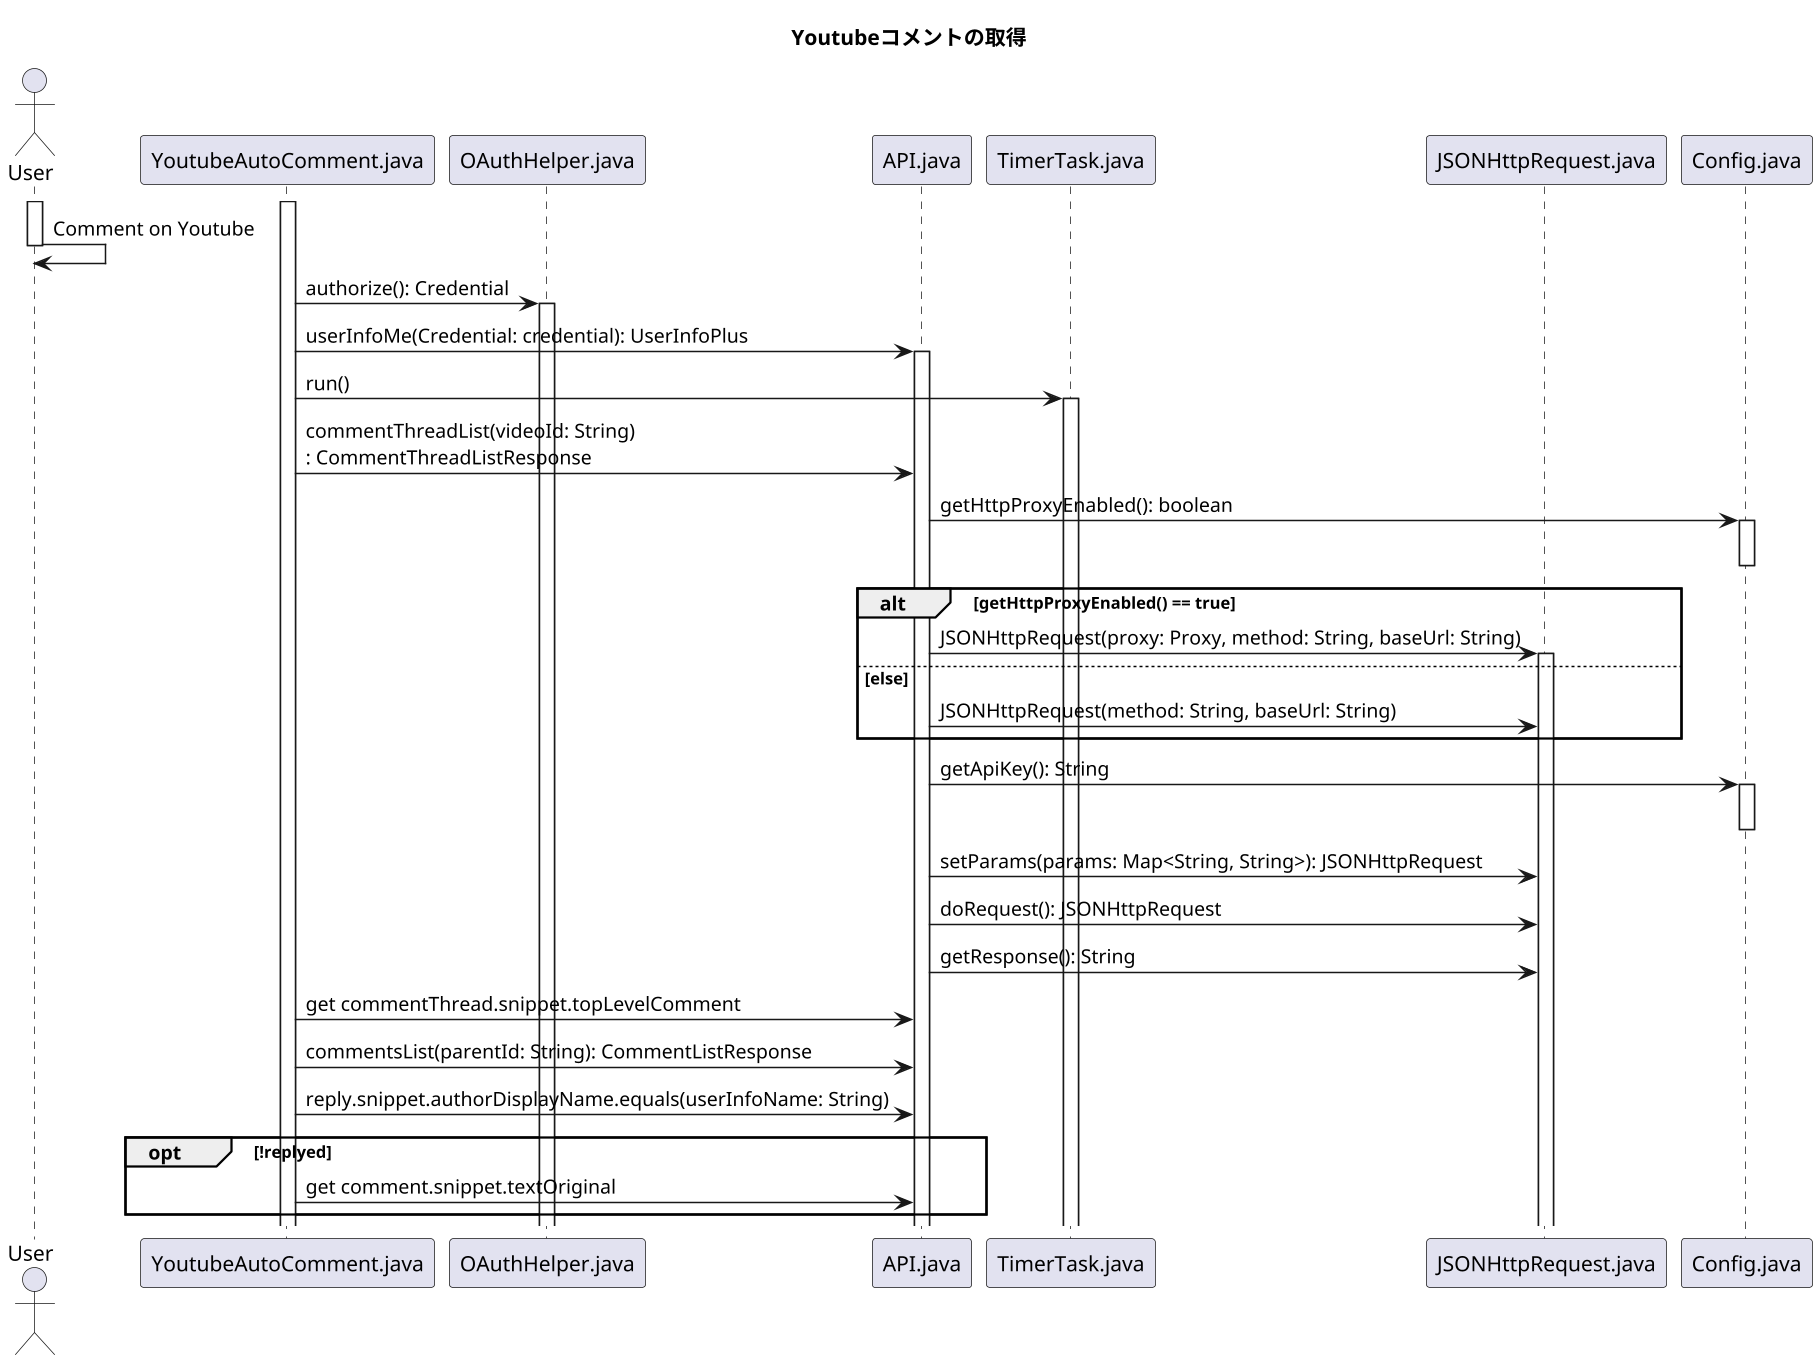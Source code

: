 ' @file      YoutubeAutoComment_SequenceDiagram_GetComment.pu
' @brief     高度情報演習2B プロジェクト計画書のシーケンス図の出力用ファイル（コメント取得パート）
' @note      java -jar plantuml.jar -graphvizdot C:\Graphviz\bin\dot.exe -charset UTF-8 .\*.pu
' @auther    AL18036 Kataoka Nagi
' @date      2020-12-17 15:34:02
' $Version   1.0
' $Revision  1.2
' @par       変更点：1min -> 2min
' @see       https://qiita.com/opengl-8080/items/98c510b8ca060bdd2ea3

''''''''''''''''''''''''''''''''''''''''''''''''''''''''''''''''''''''''''''''''

@startuml out/SequenceDiagram_GetComment.png
scale 1.5
skinparam DefaultFontName メイリオ
' 可視性の変更
skinparam classAttributeIconSize 0

''''''''''''''''''''''''''''''''''''''''''''''''''

title
**Youtubeコメントの取得**
end title

''''''''''''''''''''''''''''''''''''''''''''''''''''''''''''''''''''''''''''''''

actor User
participant YoutubeAutoComment.java
participant OAuthHelper.java
participant API.java
' participant Timer.java
participant TimerTask.java
participant JSONHttpRequest.java
participant Config.java
' 冗長？
' participant HashMap.java
' participant ObjectMapper.java

' participant EmoationAnalyser.java
' participant ReplyGenerator.java

''''''''''''''''''''''''''''''''''''''''''''''''''''''''''''''''''''''''''''''''
activate YoutubeAutoComment.java

activate User
User -> User: Comment on Youtube
deactivate User

''''''''''''''''''''''''''''''''''''''''''''''''''

YoutubeAutoComment.java -> OAuthHelper.java: authorize(): Credential
activate OAuthHelper.java

''''''''''''''''''''''''''''''''''''''''''''''''''

YoutubeAutoComment.java -> API.java: userInfoMe(Credential: credential): UserInfoPlus
activate API.java

''''''''''''''''''''''''''''''''''''''''''''''''''

YoutubeAutoComment.java -> TimerTask.java: run()
' activate Timer.java
activate TimerTask.java

''''''''''''''''''''''''''''''''''''''''''''''''''

YoutubeAutoComment.java -> API.java: commentThreadList(videoId: String)\n: CommentThreadListResponse

''''''''''''''''''''''''''''''''''''''''''''''''''

API.java -> Config.java: getHttpProxyEnabled(): boolean
activate Config.java
deactivate Config.java

alt getHttpProxyEnabled() == true
  API.java -> JSONHttpRequest.java: JSONHttpRequest(proxy: Proxy, method: String, baseUrl: String)
  activate JSONHttpRequest.java
else else
  API.java -> JSONHttpRequest.java: JSONHttpRequest(method: String, baseUrl: String)
end

''''''''''''''''''''''''''''''''''''''''''''''''''

API.java -> Config.java: getApiKey(): String
activate Config.java
deactivate Config.java

' 冗長？
' API.java -> HashMap.java: put(K: Object, V: Object)
' API.java -> HashMap.java
' API.java -> HashMap.java
' API.java -> HashMap.java
' API.java -> HashMap.java

''''''''''''''''''''''''''''''''''''''''''''''''''

API.java -> JSONHttpRequest.java: setParams(params: Map<String, String>): JSONHttpRequest
API.java -> JSONHttpRequest.java: doRequest(): JSONHttpRequest
API.java -> JSONHttpRequest.java: getResponse(): String

''''''''''''''''''''''''''''''''''''''''''''''''''

YoutubeAutoComment.java -> API.java: get commentThread.snippet.topLevelComment
YoutubeAutoComment.java -> API.java: commentsList(parentId: String): CommentListResponse
YoutubeAutoComment.java -> API.java: reply.snippet.authorDisplayName.equals(userInfoName: String)

''''''''''''''''''''''''''''''''''''''''''''''''''

group opt [!replyed]
YoutubeAutoComment.java -> API.java: get comment.snippet.textOriginal
' YoutubeAutoComment.java -> ReplyGenerator.java: generate(comment: String)
end

''''''''''''''''''''''''''''''''''''''''''''''''''

' YoutubeAutoComment.java -> Timer.java: scheduleAtFixedRate(Runnable command, long initialDelay, long period)

''''''''''''''''''''''''''''''''''''''''''''''''''


@enduml

